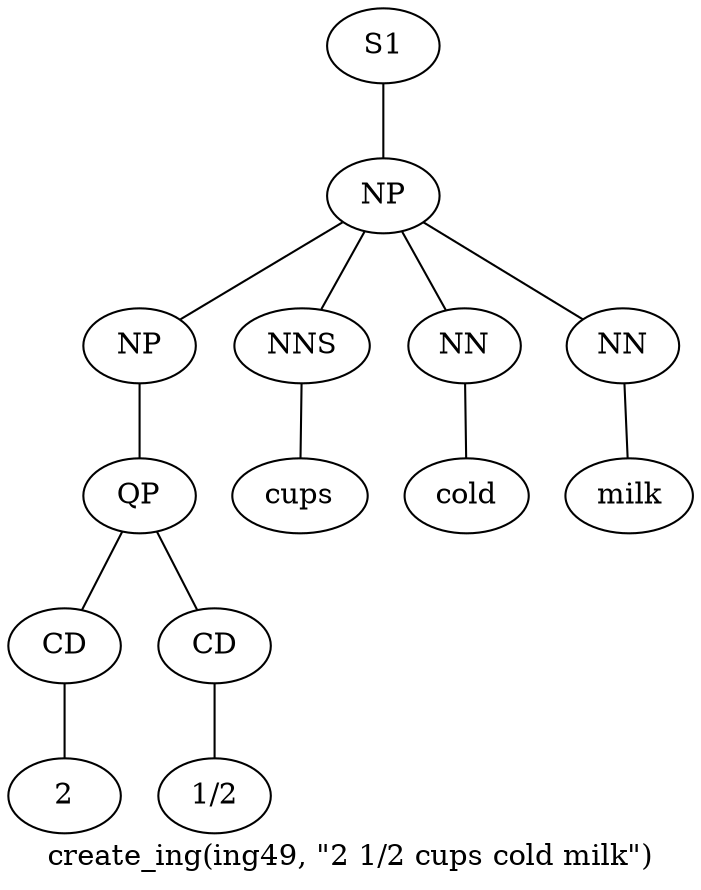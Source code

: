 graph SyntaxGraph {
	label = "create_ing(ing49, \"2 1/2 cups cold milk\")";
	Node0 [label="S1"];
	Node1 [label="NP"];
	Node2 [label="NP"];
	Node3 [label="QP"];
	Node4 [label="CD"];
	Node5 [label="2"];
	Node6 [label="CD"];
	Node7 [label="1/2"];
	Node8 [label="NNS"];
	Node9 [label="cups"];
	Node10 [label="NN"];
	Node11 [label="cold"];
	Node12 [label="NN"];
	Node13 [label="milk"];

	Node0 -- Node1;
	Node1 -- Node2;
	Node1 -- Node8;
	Node1 -- Node10;
	Node1 -- Node12;
	Node2 -- Node3;
	Node3 -- Node4;
	Node3 -- Node6;
	Node4 -- Node5;
	Node6 -- Node7;
	Node8 -- Node9;
	Node10 -- Node11;
	Node12 -- Node13;
}
